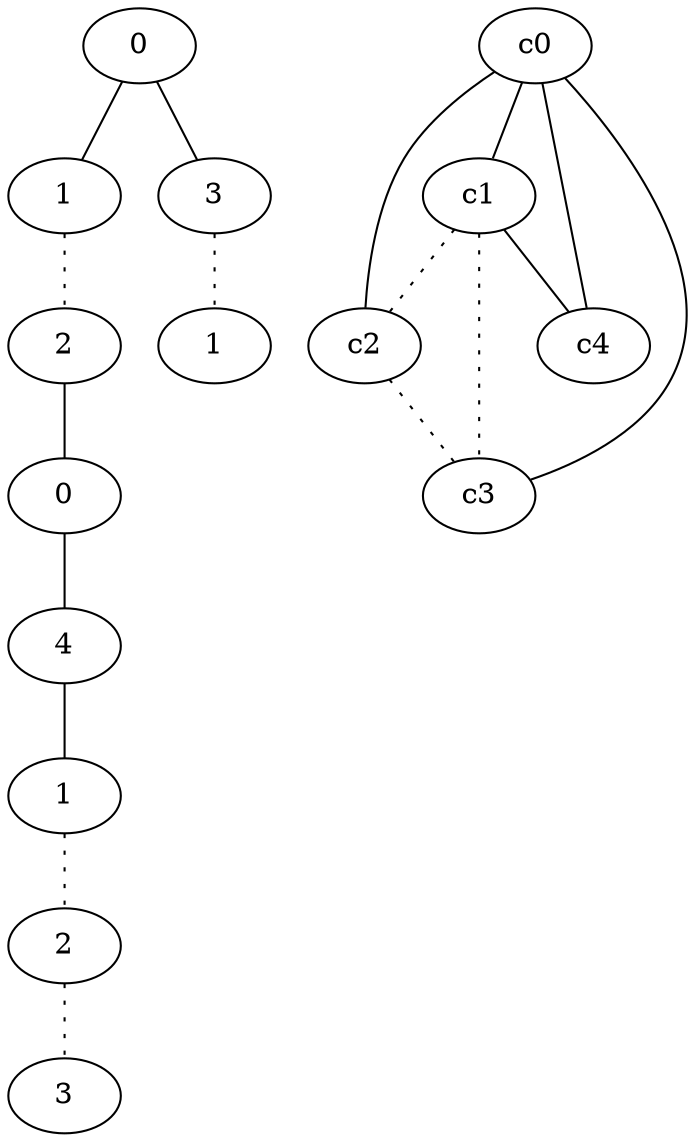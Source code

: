 graph {
a0[label=0];
a1[label=1];
a2[label=2];
a3[label=0];
a4[label=4];
a5[label=1];
a6[label=2];
a7[label=3];
a8[label=3];
a9[label=1];
a0 -- a1;
a0 -- a8;
a1 -- a2 [style=dotted];
a2 -- a3;
a3 -- a4;
a4 -- a5;
a5 -- a6 [style=dotted];
a6 -- a7 [style=dotted];
a8 -- a9 [style=dotted];
c0 -- c1;
c0 -- c2;
c0 -- c3;
c0 -- c4;
c1 -- c2 [style=dotted];
c1 -- c3 [style=dotted];
c1 -- c4;
c2 -- c3 [style=dotted];
}

